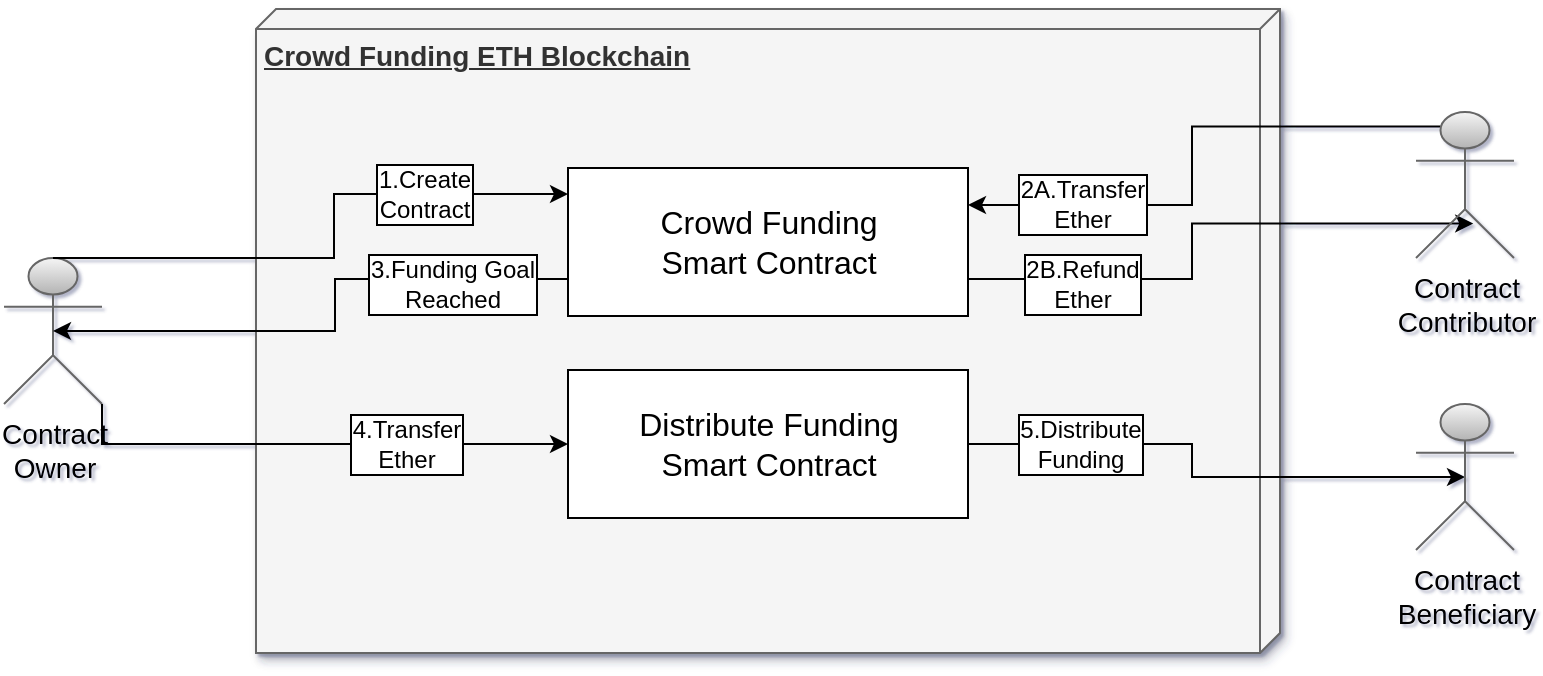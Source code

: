 <mxfile version="13.8.0" type="device"><diagram id="X_ZA52UWy14SiSXuxcJR" name="Page-1"><mxGraphModel dx="1038" dy="548" grid="0" gridSize="10" guides="1" tooltips="1" connect="1" arrows="1" fold="1" page="0" pageScale="1" pageWidth="850" pageHeight="1100" background="#ffffff" math="0" shadow="1"><root><mxCell id="0"/><mxCell id="1" parent="0"/><mxCell id="kLJplk-kPkMdIa5x0Pls-1" value="&lt;font style=&quot;font-size: 14px&quot;&gt;Contract&lt;br&gt;Owner&lt;/font&gt;" style="shape=umlActor;verticalLabelPosition=bottom;verticalAlign=top;html=1;outlineConnect=0;fillColor=#f5f5f5;strokeColor=#666666;gradientColor=#b3b3b3;" vertex="1" parent="1"><mxGeometry x="53" y="221" width="49" height="73" as="geometry"/></mxCell><mxCell id="kLJplk-kPkMdIa5x0Pls-4" value="&lt;b&gt;&lt;font style=&quot;font-size: 14px&quot;&gt;Crowd Funding ETH Blockchain&lt;/font&gt;&lt;/b&gt;" style="verticalAlign=top;align=left;spacingTop=8;spacingLeft=2;spacingRight=12;shape=cube;size=10;direction=south;fontStyle=4;html=1;shadow=1;fillColor=#f5f5f5;strokeColor=#666666;fontColor=#333333;" vertex="1" parent="1"><mxGeometry x="179" y="96.5" width="512" height="322" as="geometry"/></mxCell><mxCell id="kLJplk-kPkMdIa5x0Pls-17" style="edgeStyle=orthogonalEdgeStyle;rounded=0;orthogonalLoop=1;jettySize=auto;html=1;exitX=0;exitY=0.5;exitDx=0;exitDy=0;startArrow=classic;startFill=1;endArrow=none;endFill=0;entryX=0.5;entryY=0;entryDx=0;entryDy=0;entryPerimeter=0;" edge="1" parent="1" target="kLJplk-kPkMdIa5x0Pls-1"><mxGeometry relative="1" as="geometry"><mxPoint x="335" y="189" as="sourcePoint"/><mxPoint x="101" y="221" as="targetPoint"/><Array as="points"><mxPoint x="218" y="189"/><mxPoint x="218" y="221"/></Array></mxGeometry></mxCell><mxCell id="kLJplk-kPkMdIa5x0Pls-18" value="&lt;font style=&quot;font-size: 12px&quot;&gt;1.Create&lt;br&gt;Contract&lt;/font&gt;" style="edgeLabel;html=1;align=center;verticalAlign=middle;resizable=0;points=[];labelBorderColor=#000000;" vertex="1" connectable="0" parent="kLJplk-kPkMdIa5x0Pls-17"><mxGeometry x="-0.345" y="1" relative="1" as="geometry"><mxPoint x="23" y="-1" as="offset"/></mxGeometry></mxCell><mxCell id="kLJplk-kPkMdIa5x0Pls-25" style="edgeStyle=orthogonalEdgeStyle;rounded=0;orthogonalLoop=1;jettySize=auto;html=1;exitX=1;exitY=0.25;exitDx=0;exitDy=0;entryX=0.25;entryY=0.1;entryDx=0;entryDy=0;entryPerimeter=0;startArrow=classic;startFill=1;endArrow=none;endFill=0;" edge="1" parent="1" source="kLJplk-kPkMdIa5x0Pls-5" target="kLJplk-kPkMdIa5x0Pls-8"><mxGeometry relative="1" as="geometry"/></mxCell><mxCell id="kLJplk-kPkMdIa5x0Pls-27" value="&lt;font style=&quot;font-size: 12px&quot;&gt;2A.Transfer&lt;br&gt;Ether&lt;/font&gt;" style="edgeLabel;html=1;align=center;verticalAlign=middle;resizable=0;points=[];labelBorderColor=#000000;" vertex="1" connectable="0" parent="kLJplk-kPkMdIa5x0Pls-25"><mxGeometry x="-0.682" y="-1" relative="1" as="geometry"><mxPoint x="13" y="-1.5" as="offset"/></mxGeometry></mxCell><mxCell id="kLJplk-kPkMdIa5x0Pls-26" style="edgeStyle=orthogonalEdgeStyle;rounded=0;orthogonalLoop=1;jettySize=auto;html=1;exitX=1;exitY=0.75;exitDx=0;exitDy=0;entryX=0.584;entryY=0.764;entryDx=0;entryDy=0;entryPerimeter=0;startArrow=none;startFill=0;endArrow=classic;endFill=1;" edge="1" parent="1" source="kLJplk-kPkMdIa5x0Pls-5" target="kLJplk-kPkMdIa5x0Pls-8"><mxGeometry relative="1" as="geometry"/></mxCell><mxCell id="kLJplk-kPkMdIa5x0Pls-28" value="&lt;font style=&quot;font-size: 12px&quot;&gt;2B.Refund&lt;br&gt;Ether&lt;/font&gt;" style="edgeLabel;html=1;align=center;verticalAlign=middle;resizable=0;points=[];labelBorderColor=#000000;" vertex="1" connectable="0" parent="kLJplk-kPkMdIa5x0Pls-26"><mxGeometry x="-0.716" y="-2" relative="1" as="geometry"><mxPoint x="17" as="offset"/></mxGeometry></mxCell><mxCell id="kLJplk-kPkMdIa5x0Pls-30" style="edgeStyle=orthogonalEdgeStyle;rounded=0;orthogonalLoop=1;jettySize=auto;html=1;exitX=0;exitY=0.75;exitDx=0;exitDy=0;entryX=0.5;entryY=0.5;entryDx=0;entryDy=0;entryPerimeter=0;startArrow=none;startFill=0;endArrow=classic;endFill=1;" edge="1" parent="1" source="kLJplk-kPkMdIa5x0Pls-5" target="kLJplk-kPkMdIa5x0Pls-1"><mxGeometry relative="1" as="geometry"/></mxCell><mxCell id="kLJplk-kPkMdIa5x0Pls-31" value="3.Funding Goal&lt;br style=&quot;font-size: 12px&quot;&gt;Reached" style="edgeLabel;html=1;align=center;verticalAlign=middle;resizable=0;points=[];fontSize=12;labelBorderColor=#000000;" vertex="1" connectable="0" parent="kLJplk-kPkMdIa5x0Pls-30"><mxGeometry x="-0.464" y="2" relative="1" as="geometry"><mxPoint x="18" as="offset"/></mxGeometry></mxCell><mxCell id="kLJplk-kPkMdIa5x0Pls-5" value="&lt;font style=&quot;font-size: 16px&quot;&gt;Crowd Funding&lt;br&gt;Smart Contract&lt;br&gt;&lt;/font&gt;" style="html=1;" vertex="1" parent="1"><mxGeometry x="335" y="176" width="200" height="74" as="geometry"/></mxCell><mxCell id="kLJplk-kPkMdIa5x0Pls-20" style="edgeStyle=orthogonalEdgeStyle;rounded=0;orthogonalLoop=1;jettySize=auto;html=1;entryX=1;entryY=1;entryDx=0;entryDy=0;entryPerimeter=0;startArrow=classic;startFill=1;endArrow=none;endFill=0;" edge="1" parent="1" source="kLJplk-kPkMdIa5x0Pls-6" target="kLJplk-kPkMdIa5x0Pls-1"><mxGeometry relative="1" as="geometry"/></mxCell><mxCell id="kLJplk-kPkMdIa5x0Pls-21" value="&lt;font style=&quot;font-size: 12px&quot;&gt;4.Transfer&lt;br&gt;Ether&lt;br&gt;&lt;/font&gt;" style="edgeLabel;html=1;align=center;verticalAlign=middle;resizable=0;points=[];labelBorderColor=#000000;" vertex="1" connectable="0" parent="kLJplk-kPkMdIa5x0Pls-20"><mxGeometry x="-0.282" relative="1" as="geometry"><mxPoint x="10" as="offset"/></mxGeometry></mxCell><mxCell id="kLJplk-kPkMdIa5x0Pls-22" style="edgeStyle=orthogonalEdgeStyle;rounded=0;orthogonalLoop=1;jettySize=auto;html=1;exitX=1;exitY=0.5;exitDx=0;exitDy=0;entryX=0.5;entryY=0.5;entryDx=0;entryDy=0;entryPerimeter=0;startArrow=none;startFill=0;endArrow=classic;endFill=1;" edge="1" parent="1" source="kLJplk-kPkMdIa5x0Pls-6" target="kLJplk-kPkMdIa5x0Pls-12"><mxGeometry relative="1" as="geometry"/></mxCell><mxCell id="kLJplk-kPkMdIa5x0Pls-23" value="&lt;font style=&quot;font-size: 12px&quot;&gt;5.Distribute&lt;br&gt;Funding&lt;/font&gt;" style="edgeLabel;html=1;align=center;verticalAlign=middle;resizable=0;points=[];labelBorderColor=#000000;" vertex="1" connectable="0" parent="kLJplk-kPkMdIa5x0Pls-22"><mxGeometry x="-0.684" y="1" relative="1" as="geometry"><mxPoint x="14" y="1" as="offset"/></mxGeometry></mxCell><mxCell id="kLJplk-kPkMdIa5x0Pls-6" value="&lt;font style=&quot;font-size: 16px&quot;&gt;Distribute Funding&lt;br&gt;Smart Contract&lt;br&gt;&lt;/font&gt;" style="html=1;" vertex="1" parent="1"><mxGeometry x="335" y="277" width="200" height="74" as="geometry"/></mxCell><mxCell id="kLJplk-kPkMdIa5x0Pls-8" value="&lt;font style=&quot;font-size: 14px&quot;&gt;Contract&lt;br&gt;Contributor&lt;/font&gt;" style="shape=umlActor;verticalLabelPosition=bottom;verticalAlign=top;html=1;outlineConnect=0;fillColor=#f5f5f5;strokeColor=#666666;gradientColor=#b3b3b3;" vertex="1" parent="1"><mxGeometry x="759" y="148" width="49" height="73" as="geometry"/></mxCell><mxCell id="kLJplk-kPkMdIa5x0Pls-12" value="&lt;font style=&quot;font-size: 14px&quot;&gt;Contract&lt;br&gt;Beneficiary&lt;/font&gt;" style="shape=umlActor;verticalLabelPosition=bottom;verticalAlign=top;html=1;outlineConnect=0;fillColor=#f5f5f5;strokeColor=#666666;gradientColor=#b3b3b3;" vertex="1" parent="1"><mxGeometry x="759" y="294" width="49" height="73" as="geometry"/></mxCell></root></mxGraphModel></diagram></mxfile>